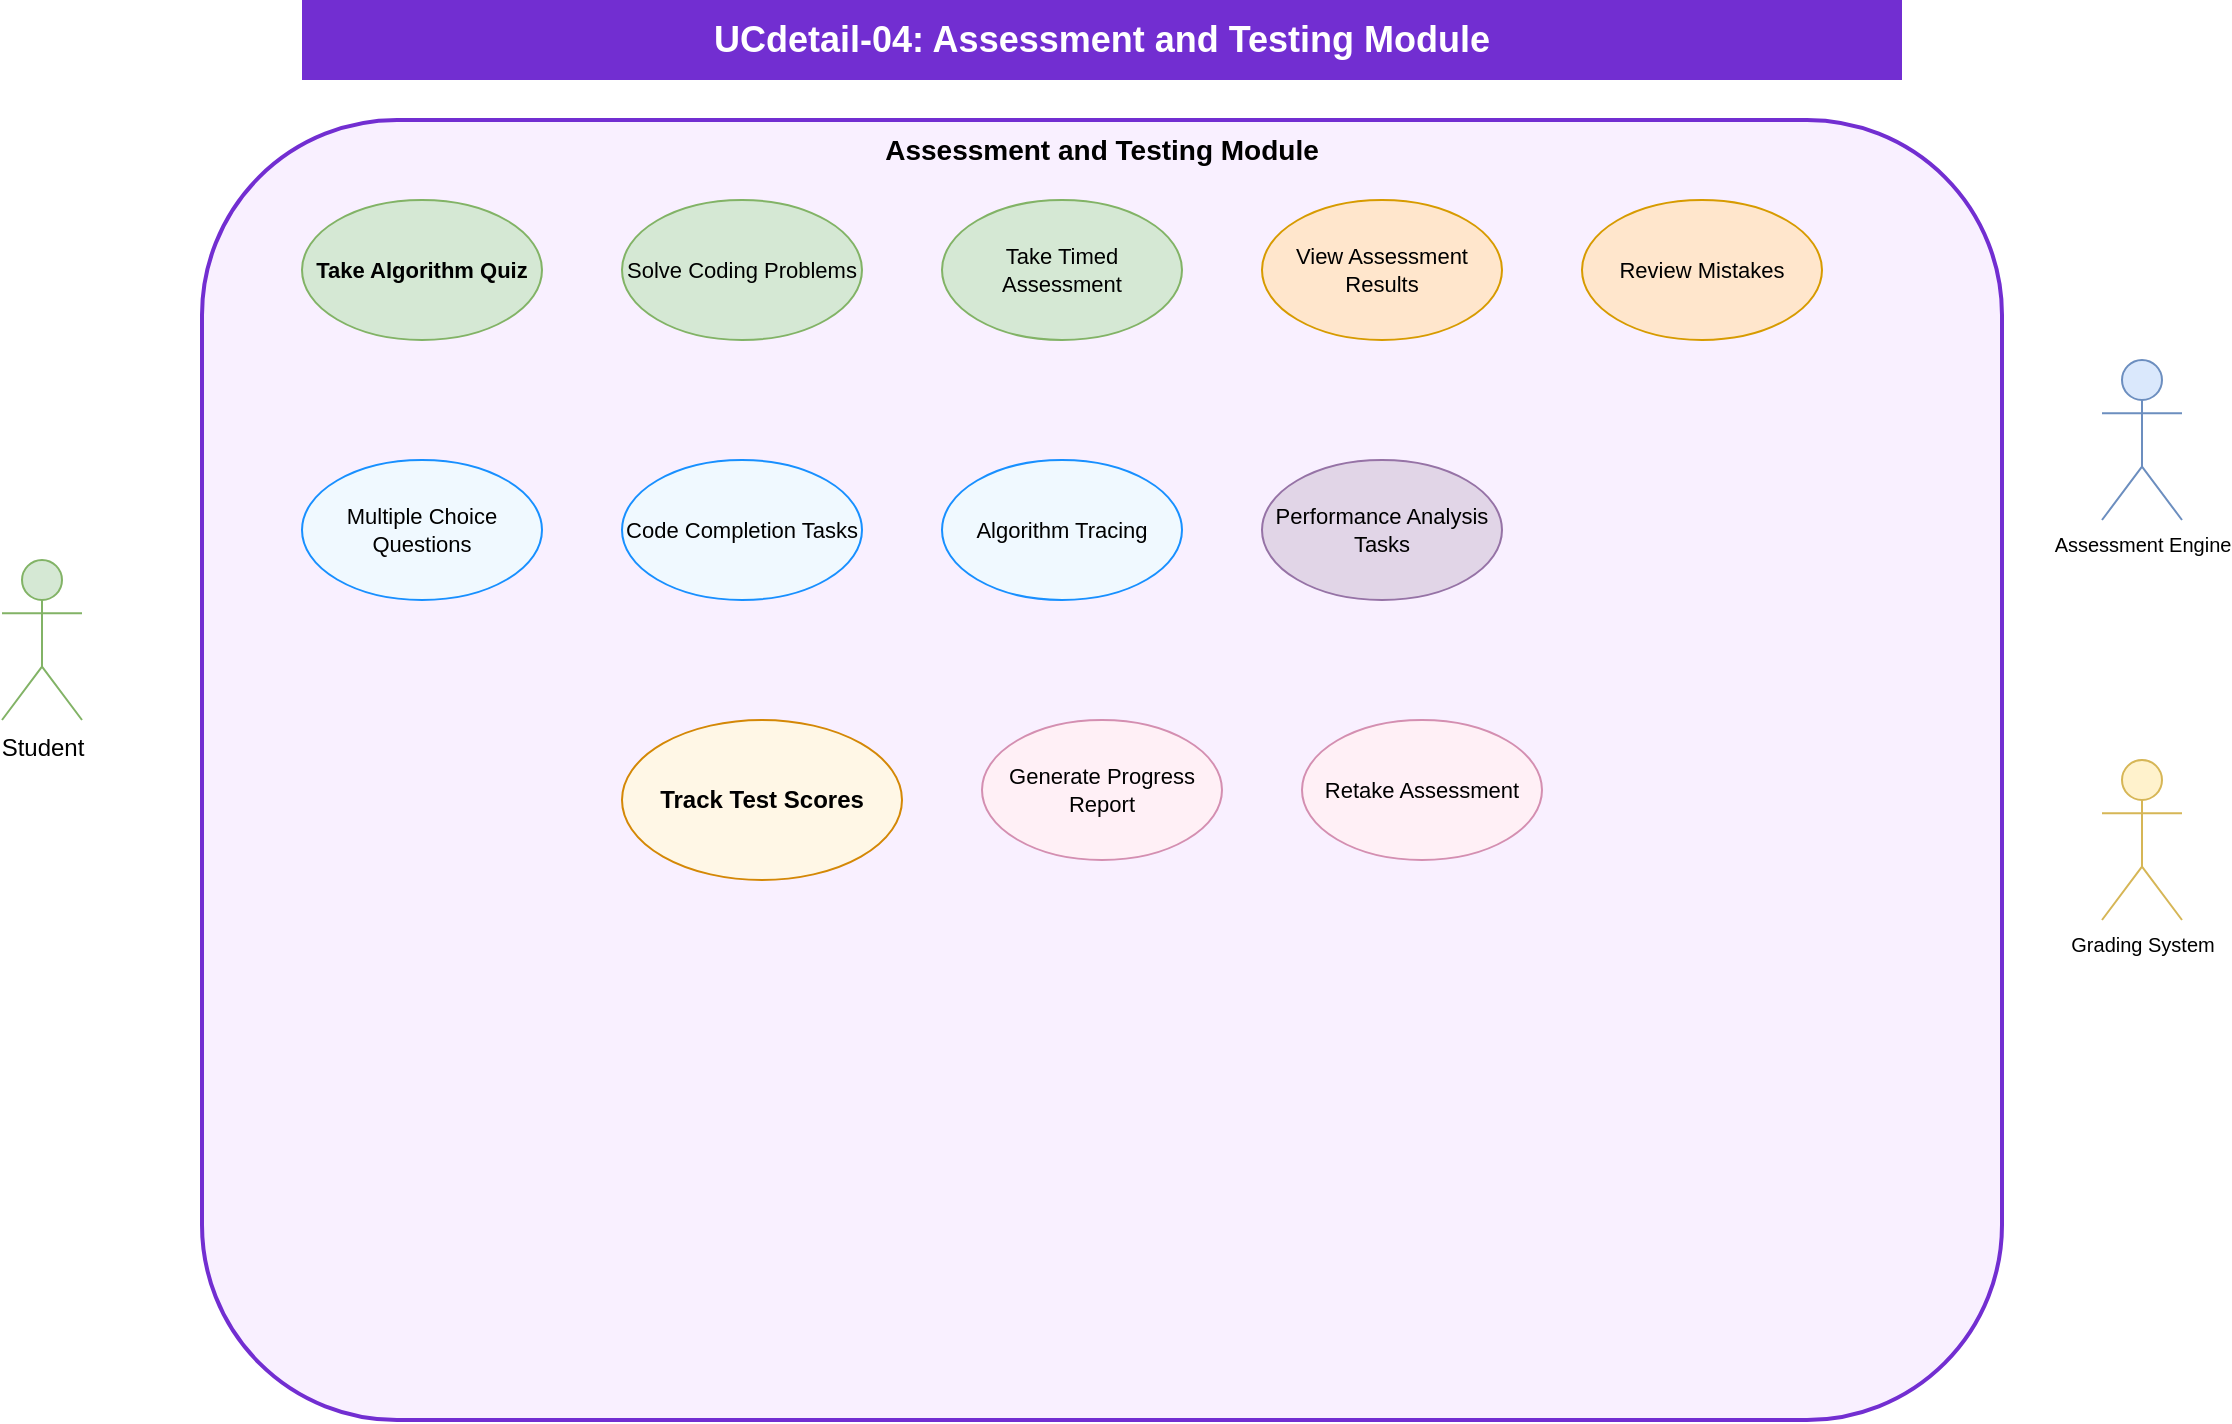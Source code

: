 <?xml version="1.0" encoding="UTF-8"?>
<mxfile version="24.7.17" type="device">
  <diagram name="UCdetail-04: Assessment and Testing Module" id="ucdetail-04">
    <mxGraphModel dx="1400" dy="900" grid="1" gridSize="10" guides="1" tooltips="1" connect="1" arrows="1" fold="1" page="1" pageScale="1" pageWidth="1200" pageHeight="800" math="0" shadow="0">
      <root>
        <mxCell id="0"/>
        <mxCell id="1" parent="0"/>
        
        <mxCell id="title" value="UCdetail-04: Assessment and Testing Module" style="text;html=1;align=center;verticalAlign=middle;whiteSpace=wrap;rounded=0;fontSize=18;fontStyle=1;fillColor=#722ed1;fontColor=#ffffff" vertex="1" parent="1">
          <mxGeometry x="200" y="20" width="800" height="40" as="geometry"/>
        </mxCell>

        <mxCell id="system-boundary" value="Assessment and Testing Module" style="rounded=1;whiteSpace=wrap;html=1;fontSize=14;fontStyle=1;fillColor=#f9f0ff;strokeColor=#722ed1;strokeWidth=2;verticalAlign=top" vertex="1" parent="1">
          <mxGeometry x="150" y="80" width="900" height="650" as="geometry"/>
        </mxCell>

        <mxCell id="student" value="Student" style="shape=umlActor;verticalLabelPosition=bottom;verticalAlign=top;html=1;outlineConnect=0;fontSize=12;fillColor=#d5e8d4;strokeColor=#82b366" vertex="1" parent="1">
          <mxGeometry x="50" y="300" width="40" height="80" as="geometry"/>
        </mxCell>

        <mxCell id="assessment-engine" value="Assessment Engine" style="shape=umlActor;verticalLabelPosition=bottom;verticalAlign=top;html=1;outlineConnect=0;fontSize=10;fillColor=#dae8fc;strokeColor=#6c8ebf" vertex="1" parent="1">
          <mxGeometry x="1100" y="200" width="40" height="80" as="geometry"/>
        </mxCell>

        <mxCell id="grading-system" value="Grading System" style="shape=umlActor;verticalLabelPosition=bottom;verticalAlign=top;html=1;outlineConnect=0;fontSize=10;fillColor=#fff2cc;strokeColor=#d6b656" vertex="1" parent="1">
          <mxGeometry x="1100" y="400" width="40" height="80" as="geometry"/>
        </mxCell>

        <mxCell id="take-quiz" value="Take Algorithm Quiz" style="ellipse;whiteSpace=wrap;html=1;fontSize=11;fillColor=#d5e8d4;strokeColor=#82b366;fontStyle=1" vertex="1" parent="1">
          <mxGeometry x="200" y="120" width="120" height="70" as="geometry"/>
        </mxCell>

        <mxCell id="solve-coding-problems" value="Solve Coding Problems" style="ellipse;whiteSpace=wrap;html=1;fontSize=11;fillColor=#d5e8d4;strokeColor=#82b366" vertex="1" parent="1">
          <mxGeometry x="360" y="120" width="120" height="70" as="geometry"/>
        </mxCell>

        <mxCell id="timed-assessment" value="Take Timed Assessment" style="ellipse;whiteSpace=wrap;html=1;fontSize=11;fillColor=#d5e8d4;strokeColor=#82b366" vertex="1" parent="1">
          <mxGeometry x="520" y="120" width="120" height="70" as="geometry"/>
        </mxCell>

        <mxCell id="view-results" value="View Assessment Results" style="ellipse;whiteSpace=wrap;html=1;fontSize=11;fillColor=#ffe6cc;strokeColor=#d79b00" vertex="1" parent="1">
          <mxGeometry x="680" y="120" width="120" height="70" as="geometry"/>
        </mxCell>

        <mxCell id="review-mistakes" value="Review Mistakes" style="ellipse;whiteSpace=wrap;html=1;fontSize=11;fillColor=#ffe6cc;strokeColor=#d79b00" vertex="1" parent="1">
          <mxGeometry x="840" y="120" width="120" height="70" as="geometry"/>
        </mxCell>

        <mxCell id="multiple-choice" value="Multiple Choice Questions" style="ellipse;whiteSpace=wrap;html=1;fontSize=11;fillColor=#f0f9ff;strokeColor=#1890ff" vertex="1" parent="1">
          <mxGeometry x="200" y="250" width="120" height="70" as="geometry"/>
        </mxCell>

        <mxCell id="code-completion" value="Code Completion Tasks" style="ellipse;whiteSpace=wrap;html=1;fontSize=11;fillColor=#f0f9ff;strokeColor=#1890ff" vertex="1" parent="1">
          <mxGeometry x="360" y="250" width="120" height="70" as="geometry"/>
        </mxCell>

        <mxCell id="algorithm-tracing" value="Algorithm Tracing" style="ellipse;whiteSpace=wrap;html=1;fontSize=11;fillColor=#f0f9ff;strokeColor=#1890ff" vertex="1" parent="1">
          <mxGeometry x="520" y="250" width="120" height="70" as="geometry"/>
        </mxCell>

        <mxCell id="performance-analysis" value="Performance Analysis Tasks" style="ellipse;whiteSpace=wrap;html=1;fontSize=11;fillColor=#e1d5e7;strokeColor=#9673a6" vertex="1" parent="1">
          <mxGeometry x="680" y="250" width="120" height="70" as="geometry"/>
        </mxCell>

        <mxCell id="track-scores" value="Track Test Scores" style="ellipse;whiteSpace=wrap;html=1;fontSize=12;fillColor=#fff7e6;strokeColor=#d48806;fontStyle=1" vertex="1" parent="1">
          <mxGeometry x="360" y="380" width="140" height="80" as="geometry"/>
        </mxCell>

        <mxCell id="generate-report" value="Generate Progress Report" style="ellipse;whiteSpace=wrap;html=1;fontSize=11;fillColor=#fff0f6;strokeColor=#d48fb1" vertex="1" parent="1">
          <mxGeometry x="540" y="380" width="120" height="70" as="geometry"/>
        </mxCell>

        <mxCell id="retake-assessment" value="Retake Assessment" style="ellipse;whiteSpace=wrap;html=1;fontSize=11;fillColor=#fff0f6;strokeColor=#d48fb1" vertex="1" parent="1">
          <mxGeometry x="700" y="380" width="120" height="70" as="geometry"/>
        </mxCell>

      </root>
    </mxGraphModel>
  </diagram>
</mxfile>
